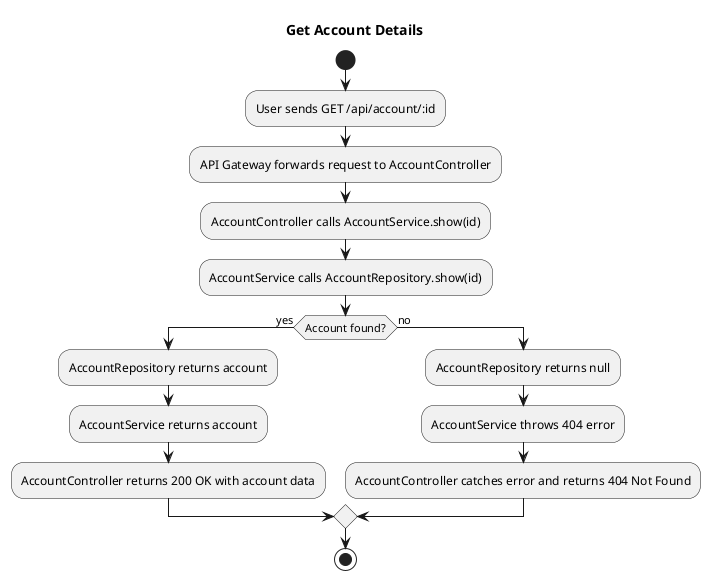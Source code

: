 @startuml get_account_details
title Get Account Details

start
:User sends GET /api/account/:id;
:API Gateway forwards request to AccountController;
:AccountController calls AccountService.show(id);
:AccountService calls AccountRepository.show(id);
if (Account found?) then (yes)
  :AccountRepository returns account;
  :AccountService returns account;
  :AccountController returns 200 OK with account data;
else (no)
  :AccountRepository returns null;
  :AccountService throws 404 error;
  :AccountController catches error and returns 404 Not Found;
endif
stop

@enduml

@startuml update_account
title Update Account

start
:User sends PATCH /api/account/:id;
:API Gateway forwards request to AccountController;
:AccountController validates request body;
if (Validation passes?) then (yes)
  :AccountController calls AccountService.update(id, data);
  :AccountService calls AccountRepository.show(id);
  if (Account found?) then (yes)
    :AccountRepository returns account;
    :AccountService hashes new password;
    :AccountService calls AccountRepository.update(id, data);
    :AccountRepository returns updated account;
    :AccountService returns updated account;
    :AccountController returns 200 OK with updated account data;
  else (no)
    :AccountRepository returns null;
    :AccountService throws 404 error;
    :AccountController catches error and returns 404 Not Found;
  endif
else (no)
  :AccountController returns 400 Bad Request;
endif
stop

@enduml

@startuml delete_account
title Delete Account

start
:User sends DELETE /api/account/:id;
:API Gateway forwards request to AccountController;
:AccountController validates request body;
if (Validation passes?) then (yes)
  :AccountController calls AccountService.delete(id);
  :AccountService calls AccountRepository.show(id);
  if (Account found?) then (yes)
    :AccountRepository returns account;
    :AccountService calls AccountRepository.delete(id);
    :AccountRepository returns;
    :AccountService returns;
    :AccountController returns 204 No Content;
  else (no)
    :AccountRepository returns null;
    :AccountService throws 404 error;
    :AccountController catches error and returns 404 Not Found;
  endif
else (no)
  :AccountController returns 400 Bad Request;
endif
stop

@enduml
